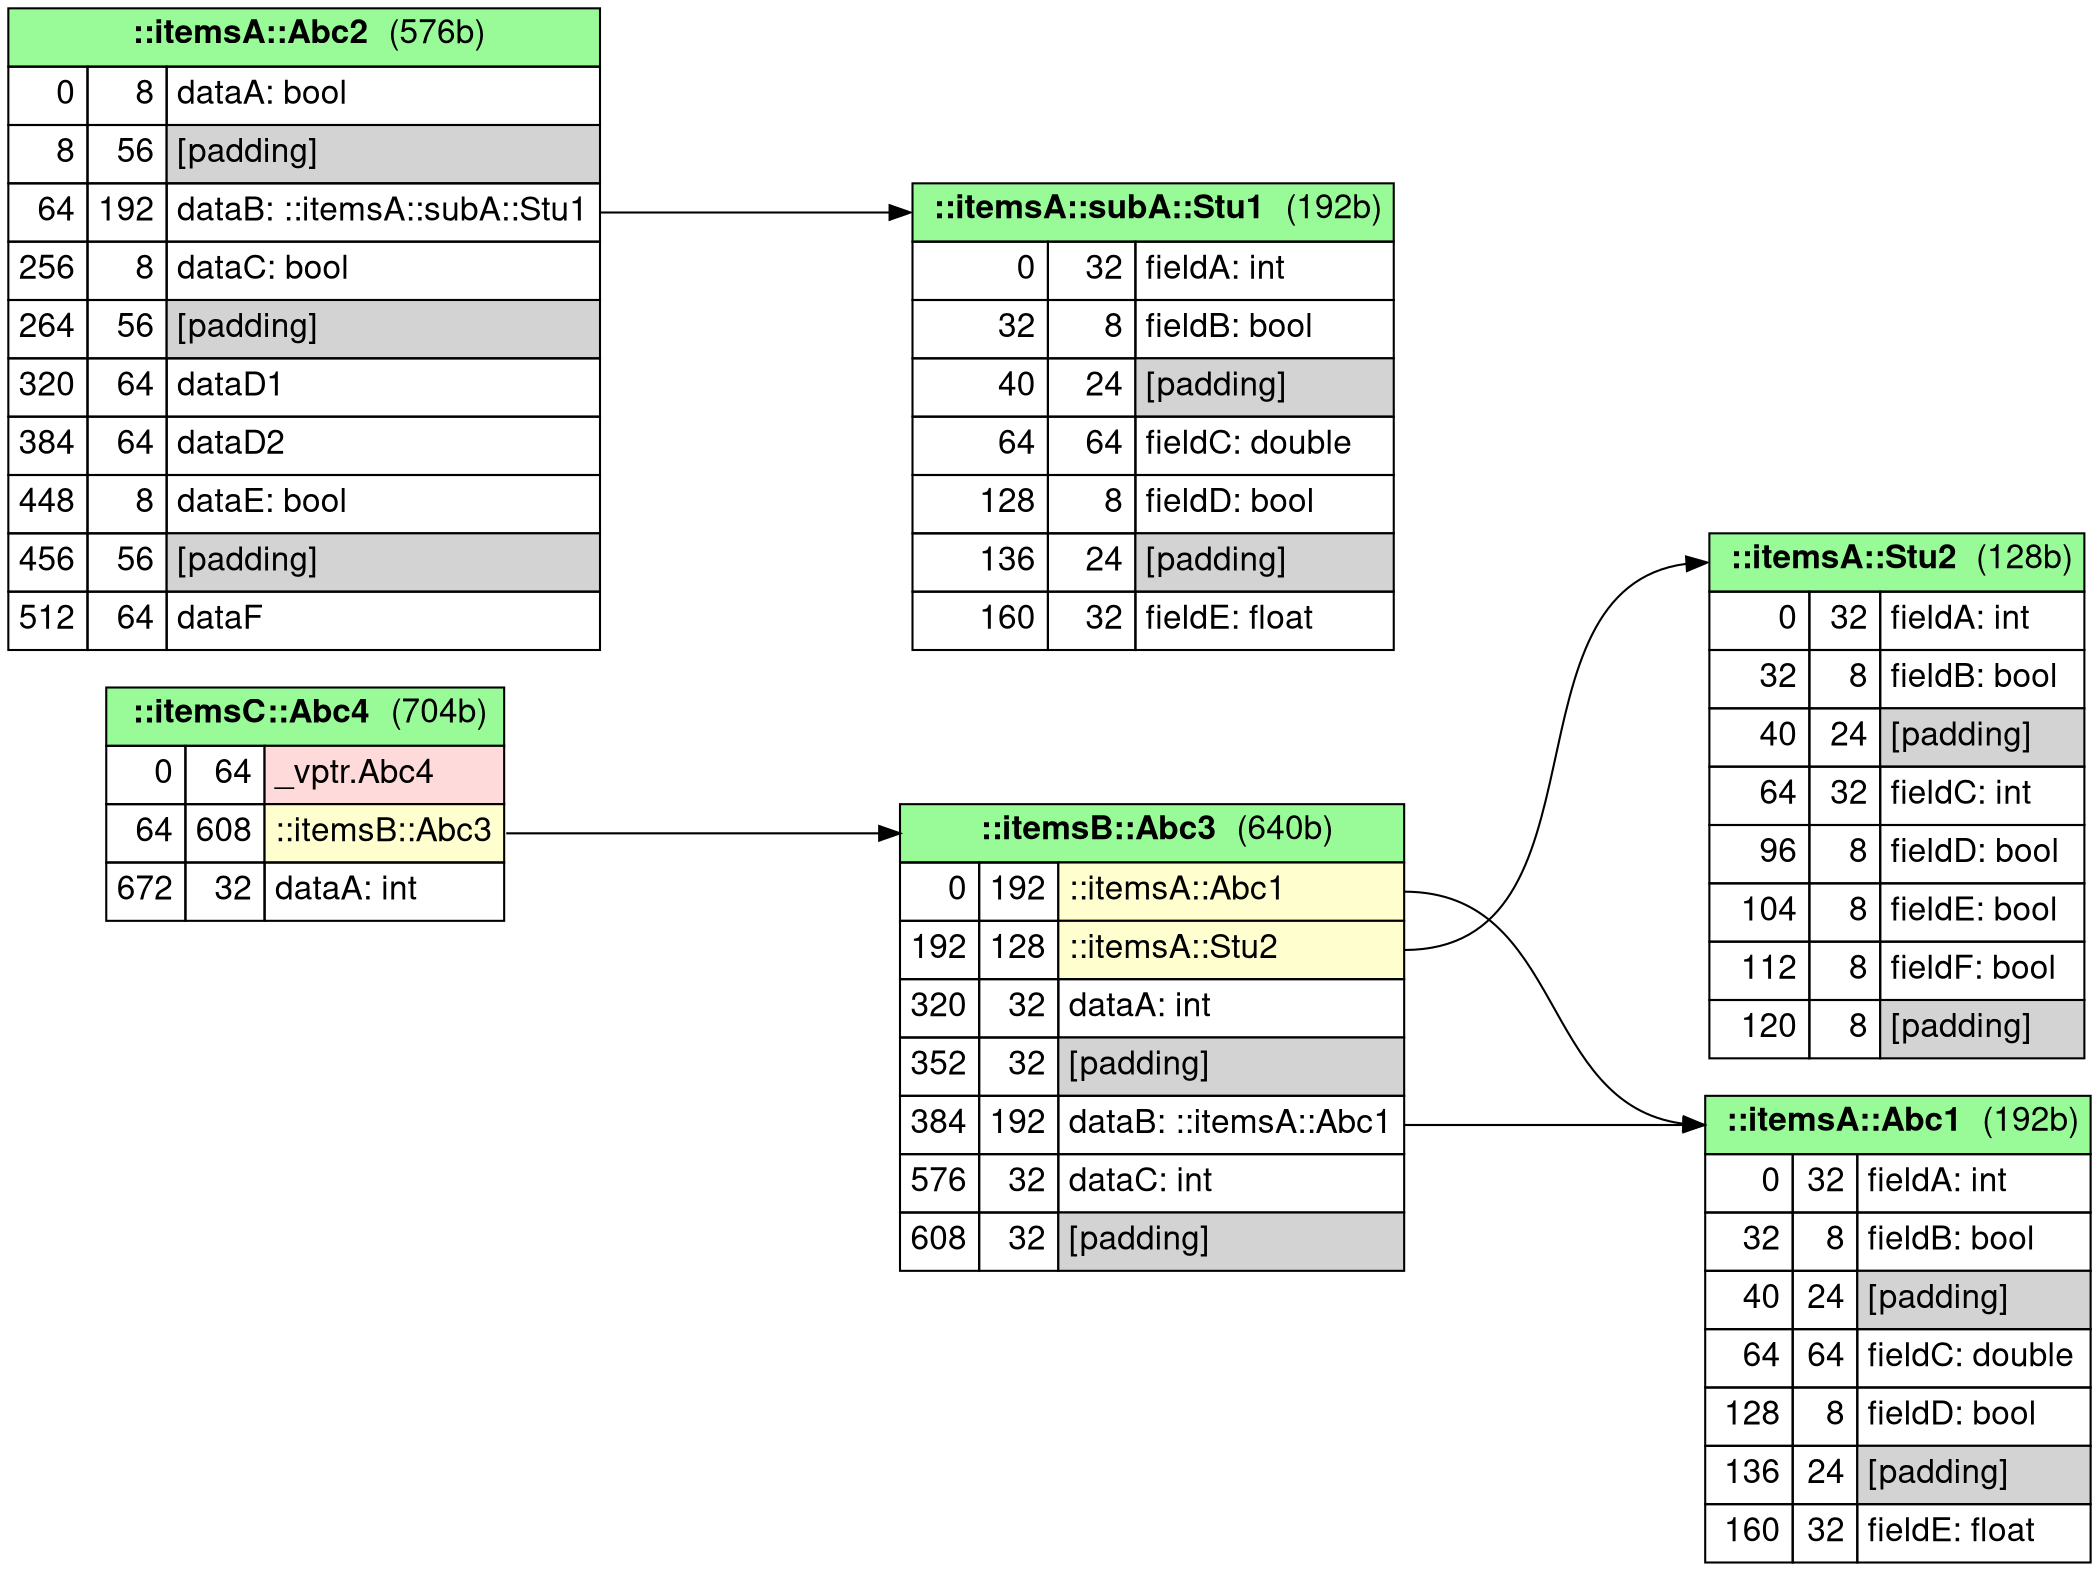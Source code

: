 digraph memory_layout {

fontname="Helvetica,Arial,sans-serif"
node [fontname="Helvetica,Arial,sans-serif"]
edge [fontname="Helvetica,Arial,sans-serif"]

graph [
    rankdir = "LR"
];
node [
    fontsize = "16"
    shape = "record"
];

ranksep = 2


# items subgraph
{

    "-itemsC-Abc4" [
        shape=plain
        label=
        <<table border="0" cellborder="1" cellspacing="0" cellpadding="4">
            <tr> <td colspan="3" bgcolor="PaleGreen" port='-1'> <b>::itemsC::Abc4</b>  (704b)</td> </tr>
            <tr> <td align="right" port='in_0'>0</td> <td align="right">64</td> <td align="left" bgcolor='#ffdada' port='out_0'>_vptr.Abc4</td> </tr>
            <tr> <td align="right" port='in_1'>64</td> <td align="right">608</td> <td align="left" bgcolor='#FEFECE' port='out_1'>::itemsB::Abc3</td> </tr>
            <tr> <td align="right" port='in_2'>672</td> <td align="right">32</td> <td align="left" port='out_2'>dataA: int</td> </tr>
        </table>>
    ]

    "-itemsB-Abc3" [
        shape=plain
        label=
        <<table border="0" cellborder="1" cellspacing="0" cellpadding="4">
            <tr> <td colspan="3" bgcolor="PaleGreen" port='-1'> <b>::itemsB::Abc3</b>  (640b)</td> </tr>
            <tr> <td align="right" port='in_0'>0</td> <td align="right">192</td> <td align="left" bgcolor='#FEFECE' port='out_0'>::itemsA::Abc1</td> </tr>
            <tr> <td align="right" port='in_1'>192</td> <td align="right">128</td> <td align="left" bgcolor='#FEFECE' port='out_1'>::itemsA::Stu2</td> </tr>
            <tr> <td align="right" port='in_2'>320</td> <td align="right">32</td> <td align="left" port='out_2'>dataA: int</td> </tr>
            <tr> <td align="right" port='in_3'>352</td> <td align="right">32</td> <td align="left" bgcolor='lightgray' port='out_3'>[padding]</td> </tr>
            <tr> <td align="right" port='in_4'>384</td> <td align="right">192</td> <td align="left" port='out_4'>dataB: ::itemsA::Abc1</td> </tr>
            <tr> <td align="right" port='in_5'>576</td> <td align="right">32</td> <td align="left" port='out_5'>dataC: int</td> </tr>
            <tr> <td align="right" port='in_6'>608</td> <td align="right">32</td> <td align="left" bgcolor='lightgray' port='out_6'>[padding]</td> </tr>
        </table>>
    ]

    "-itemsA-Abc2" [
        shape=plain
        label=
        <<table border="0" cellborder="1" cellspacing="0" cellpadding="4">
            <tr> <td colspan="3" bgcolor="PaleGreen" port='-1'> <b>::itemsA::Abc2</b>  (576b)</td> </tr>
            <tr> <td align="right" port='in_0'>0</td> <td align="right">8</td> <td align="left" port='out_0'>dataA: bool</td> </tr>
            <tr> <td align="right" port='in_1'>8</td> <td align="right">56</td> <td align="left" bgcolor='lightgray' port='out_1'>[padding]</td> </tr>
            <tr> <td align="right" port='in_2'>64</td> <td align="right">192</td> <td align="left" port='out_2'>dataB: ::itemsA::subA::Stu1</td> </tr>
            <tr> <td align="right" port='in_3'>256</td> <td align="right">8</td> <td align="left" port='out_3'>dataC: bool</td> </tr>
            <tr> <td align="right" port='in_4'>264</td> <td align="right">56</td> <td align="left" bgcolor='lightgray' port='out_4'>[padding]</td> </tr>
            <tr> <td align="right" port='in_5'>320</td> <td align="right">64</td> <td align="left" port='out_5'>dataD1</td> </tr>
            <tr> <td align="right" port='in_6'>384</td> <td align="right">64</td> <td align="left" port='out_6'>dataD2</td> </tr>
            <tr> <td align="right" port='in_7'>448</td> <td align="right">8</td> <td align="left" port='out_7'>dataE: bool</td> </tr>
            <tr> <td align="right" port='in_8'>456</td> <td align="right">56</td> <td align="left" bgcolor='lightgray' port='out_8'>[padding]</td> </tr>
            <tr> <td align="right" port='in_9'>512</td> <td align="right">64</td> <td align="left" port='out_9'>dataF</td> </tr>
        </table>>
    ]

    "-itemsA-Abc1" [
        shape=plain
        label=
        <<table border="0" cellborder="1" cellspacing="0" cellpadding="4">
            <tr> <td colspan="3" bgcolor="PaleGreen" port='-1'> <b>::itemsA::Abc1</b>  (192b)</td> </tr>
            <tr> <td align="right" port='in_0'>0</td> <td align="right">32</td> <td align="left" port='out_0'>fieldA: int</td> </tr>
            <tr> <td align="right" port='in_1'>32</td> <td align="right">8</td> <td align="left" port='out_1'>fieldB: bool</td> </tr>
            <tr> <td align="right" port='in_2'>40</td> <td align="right">24</td> <td align="left" bgcolor='lightgray' port='out_2'>[padding]</td> </tr>
            <tr> <td align="right" port='in_3'>64</td> <td align="right">64</td> <td align="left" port='out_3'>fieldC: double</td> </tr>
            <tr> <td align="right" port='in_4'>128</td> <td align="right">8</td> <td align="left" port='out_4'>fieldD: bool</td> </tr>
            <tr> <td align="right" port='in_5'>136</td> <td align="right">24</td> <td align="left" bgcolor='lightgray' port='out_5'>[padding]</td> </tr>
            <tr> <td align="right" port='in_6'>160</td> <td align="right">32</td> <td align="left" port='out_6'>fieldE: float</td> </tr>
        </table>>
    ]

    "-itemsA-Stu2" [
        shape=plain
        label=
        <<table border="0" cellborder="1" cellspacing="0" cellpadding="4">
            <tr> <td colspan="3" bgcolor="PaleGreen" port='-1'> <b>::itemsA::Stu2</b>  (128b)</td> </tr>
            <tr> <td align="right" port='in_0'>0</td> <td align="right">32</td> <td align="left" port='out_0'>fieldA: int</td> </tr>
            <tr> <td align="right" port='in_1'>32</td> <td align="right">8</td> <td align="left" port='out_1'>fieldB: bool</td> </tr>
            <tr> <td align="right" port='in_2'>40</td> <td align="right">24</td> <td align="left" bgcolor='lightgray' port='out_2'>[padding]</td> </tr>
            <tr> <td align="right" port='in_3'>64</td> <td align="right">32</td> <td align="left" port='out_3'>fieldC: int</td> </tr>
            <tr> <td align="right" port='in_4'>96</td> <td align="right">8</td> <td align="left" port='out_4'>fieldD: bool</td> </tr>
            <tr> <td align="right" port='in_5'>104</td> <td align="right">8</td> <td align="left" port='out_5'>fieldE: bool</td> </tr>
            <tr> <td align="right" port='in_6'>112</td> <td align="right">8</td> <td align="left" port='out_6'>fieldF: bool</td> </tr>
            <tr> <td align="right" port='in_7'>120</td> <td align="right">8</td> <td align="left" bgcolor='lightgray' port='out_7'>[padding]</td> </tr>
        </table>>
    ]

    "-itemsA-subA-Stu1" [
        shape=plain
        label=
        <<table border="0" cellborder="1" cellspacing="0" cellpadding="4">
            <tr> <td colspan="3" bgcolor="PaleGreen" port='-1'> <b>::itemsA::subA::Stu1</b>  (192b)</td> </tr>
            <tr> <td align="right" port='in_0'>0</td> <td align="right">32</td> <td align="left" port='out_0'>fieldA: int</td> </tr>
            <tr> <td align="right" port='in_1'>32</td> <td align="right">8</td> <td align="left" port='out_1'>fieldB: bool</td> </tr>
            <tr> <td align="right" port='in_2'>40</td> <td align="right">24</td> <td align="left" bgcolor='lightgray' port='out_2'>[padding]</td> </tr>
            <tr> <td align="right" port='in_3'>64</td> <td align="right">64</td> <td align="left" port='out_3'>fieldC: double</td> </tr>
            <tr> <td align="right" port='in_4'>128</td> <td align="right">8</td> <td align="left" port='out_4'>fieldD: bool</td> </tr>
            <tr> <td align="right" port='in_5'>136</td> <td align="right">24</td> <td align="left" bgcolor='lightgray' port='out_5'>[padding]</td> </tr>
            <tr> <td align="right" port='in_6'>160</td> <td align="right">32</td> <td align="left" port='out_6'>fieldE: float</td> </tr>
        </table>>
    ]


    "-itemsC-Abc4":"out_1" -> "-itemsB-Abc3":"-1"
    "-itemsB-Abc3":"out_0" -> "-itemsA-Abc1":"-1"
    "-itemsB-Abc3":"out_1" -> "-itemsA-Stu2":"-1"
    "-itemsB-Abc3":"out_4" -> "-itemsA-Abc1":"-1"
    "-itemsA-Abc2":"out_2" -> "-itemsA-subA-Stu1":"-1"

}  # end of items subgraph

}  # end of graph
